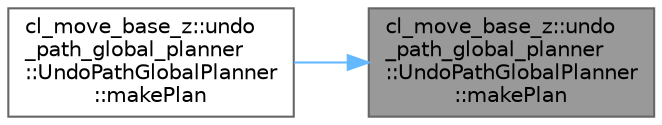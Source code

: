 digraph "cl_move_base_z::undo_path_global_planner::UndoPathGlobalPlanner::makePlan"
{
 // LATEX_PDF_SIZE
  bgcolor="transparent";
  edge [fontname=Helvetica,fontsize=10,labelfontname=Helvetica,labelfontsize=10];
  node [fontname=Helvetica,fontsize=10,shape=box,height=0.2,width=0.4];
  rankdir="RL";
  Node1 [label="cl_move_base_z::undo\l_path_global_planner\l::UndoPathGlobalPlanner\l::makePlan",height=0.2,width=0.4,color="gray40", fillcolor="grey60", style="filled", fontcolor="black",tooltip=" "];
  Node1 -> Node2 [dir="back",color="steelblue1",style="solid"];
  Node2 [label="cl_move_base_z::undo\l_path_global_planner\l::UndoPathGlobalPlanner\l::makePlan",height=0.2,width=0.4,color="grey40", fillcolor="white", style="filled",URL="$classcl__move__base__z_1_1undo__path__global__planner_1_1UndoPathGlobalPlanner.html#aca09f640e4bda4d5ccc9613276fd3f71",tooltip=" "];
}
